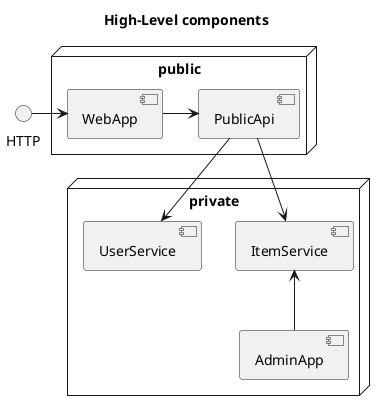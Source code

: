 @startuml
title High-Level components

node "public" {
    component WebApp
    component PublicApi
}

node "private" {
    component UserService
    component ItemService
    component AdminApp
}


HTTP -> WebApp
WebApp -> PublicApi
PublicApi -down-> UserService
PublicApi -down-> ItemService
AdminApp -up-> ItemService
@enduml